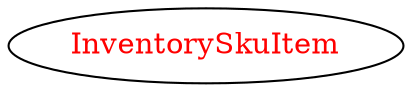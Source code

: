 digraph dependencyGraph {
 concentrate=true;
 ranksep="2.0";
 rankdir="LR"; 
 splines="ortho";
"InventorySkuItem" [fontcolor="red"];
}
